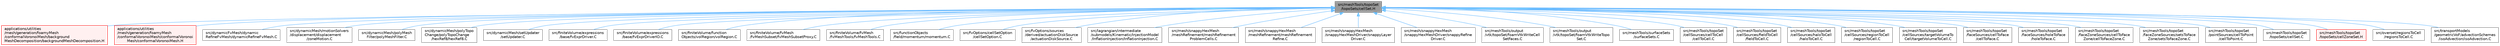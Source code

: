 digraph "src/meshTools/topoSet/topoSets/cellSet.H"
{
 // LATEX_PDF_SIZE
  bgcolor="transparent";
  edge [fontname=Helvetica,fontsize=10,labelfontname=Helvetica,labelfontsize=10];
  node [fontname=Helvetica,fontsize=10,shape=box,height=0.2,width=0.4];
  Node1 [id="Node000001",label="src/meshTools/topoSet\l/topoSets/cellSet.H",height=0.2,width=0.4,color="gray40", fillcolor="grey60", style="filled", fontcolor="black",tooltip=" "];
  Node1 -> Node2 [id="edge1_Node000001_Node000002",dir="back",color="steelblue1",style="solid",tooltip=" "];
  Node2 [id="Node000002",label="applications/utilities\l/mesh/generation/foamyMesh\l/conformalVoronoiMesh/background\lMeshDecomposition/backgroundMeshDecomposition.H",height=0.2,width=0.4,color="red", fillcolor="#FFF0F0", style="filled",URL="$backgroundMeshDecomposition_8H.html",tooltip=" "];
  Node1 -> Node7 [id="edge2_Node000001_Node000007",dir="back",color="steelblue1",style="solid",tooltip=" "];
  Node7 [id="Node000007",label="applications/utilities\l/mesh/generation/foamyMesh\l/conformalVoronoiMesh/conformalVoronoi\lMesh/conformalVoronoiMesh.H",height=0.2,width=0.4,color="red", fillcolor="#FFF0F0", style="filled",URL="$conformalVoronoiMesh_8H.html",tooltip=" "];
  Node1 -> Node23 [id="edge3_Node000001_Node000023",dir="back",color="steelblue1",style="solid",tooltip=" "];
  Node23 [id="Node000023",label="src/dynamicFvMesh/dynamic\lRefineFvMesh/dynamicRefineFvMesh.C",height=0.2,width=0.4,color="grey40", fillcolor="white", style="filled",URL="$dynamicRefineFvMesh_8C.html",tooltip=" "];
  Node1 -> Node24 [id="edge4_Node000001_Node000024",dir="back",color="steelblue1",style="solid",tooltip=" "];
  Node24 [id="Node000024",label="src/dynamicMesh/motionSolvers\l/displacement/displacement\l/zoneMotion.C",height=0.2,width=0.4,color="grey40", fillcolor="white", style="filled",URL="$zoneMotion_8C.html",tooltip=" "];
  Node1 -> Node25 [id="edge5_Node000001_Node000025",dir="back",color="steelblue1",style="solid",tooltip=" "];
  Node25 [id="Node000025",label="src/dynamicMesh/polyMesh\lFilter/polyMeshFilter.C",height=0.2,width=0.4,color="grey40", fillcolor="white", style="filled",URL="$polyMeshFilter_8C.html",tooltip=" "];
  Node1 -> Node26 [id="edge6_Node000001_Node000026",dir="back",color="steelblue1",style="solid",tooltip=" "];
  Node26 [id="Node000026",label="src/dynamicMesh/polyTopo\lChange/polyTopoChange\l/hexRef8/hexRef8.C",height=0.2,width=0.4,color="grey40", fillcolor="white", style="filled",URL="$hexRef8_8C.html",tooltip=" "];
  Node1 -> Node27 [id="edge7_Node000001_Node000027",dir="back",color="steelblue1",style="solid",tooltip=" "];
  Node27 [id="Node000027",label="src/dynamicMesh/setUpdater\l/setUpdater.C",height=0.2,width=0.4,color="grey40", fillcolor="white", style="filled",URL="$setUpdater_8C.html",tooltip=" "];
  Node1 -> Node28 [id="edge8_Node000001_Node000028",dir="back",color="steelblue1",style="solid",tooltip=" "];
  Node28 [id="Node000028",label="src/finiteVolume/expressions\l/base/fvExprDriver.C",height=0.2,width=0.4,color="grey40", fillcolor="white", style="filled",URL="$fvExprDriver_8C.html",tooltip=" "];
  Node1 -> Node29 [id="edge9_Node000001_Node000029",dir="back",color="steelblue1",style="solid",tooltip=" "];
  Node29 [id="Node000029",label="src/finiteVolume/expressions\l/base/fvExprDriverIO.C",height=0.2,width=0.4,color="grey40", fillcolor="white", style="filled",URL="$fvExprDriverIO_8C.html",tooltip=" "];
  Node1 -> Node30 [id="edge10_Node000001_Node000030",dir="back",color="steelblue1",style="solid",tooltip=" "];
  Node30 [id="Node000030",label="src/finiteVolume/function\lObjects/volRegion/volRegion.C",height=0.2,width=0.4,color="grey40", fillcolor="white", style="filled",URL="$volRegion_8C.html",tooltip=" "];
  Node1 -> Node31 [id="edge11_Node000001_Node000031",dir="back",color="steelblue1",style="solid",tooltip=" "];
  Node31 [id="Node000031",label="src/finiteVolume/fvMesh\l/fvMeshSubset/fvMeshSubsetProxy.C",height=0.2,width=0.4,color="grey40", fillcolor="white", style="filled",URL="$fvMeshSubsetProxy_8C.html",tooltip=" "];
  Node1 -> Node32 [id="edge12_Node000001_Node000032",dir="back",color="steelblue1",style="solid",tooltip=" "];
  Node32 [id="Node000032",label="src/finiteVolume/fvMesh\l/fvMeshTools/fvMeshTools.C",height=0.2,width=0.4,color="grey40", fillcolor="white", style="filled",URL="$fvMeshTools_8C.html",tooltip=" "];
  Node1 -> Node33 [id="edge13_Node000001_Node000033",dir="back",color="steelblue1",style="solid",tooltip=" "];
  Node33 [id="Node000033",label="src/functionObjects\l/field/momentum/momentum.C",height=0.2,width=0.4,color="grey40", fillcolor="white", style="filled",URL="$momentum_8C.html",tooltip=" "];
  Node1 -> Node34 [id="edge14_Node000001_Node000034",dir="back",color="steelblue1",style="solid",tooltip=" "];
  Node34 [id="Node000034",label="src/fvOptions/cellSetOption\l/cellSetOption.C",height=0.2,width=0.4,color="grey40", fillcolor="white", style="filled",URL="$cellSetOption_8C.html",tooltip=" "];
  Node1 -> Node35 [id="edge15_Node000001_Node000035",dir="back",color="steelblue1",style="solid",tooltip=" "];
  Node35 [id="Node000035",label="src/fvOptions/sources\l/derived/actuationDiskSource\l/actuationDiskSource.C",height=0.2,width=0.4,color="grey40", fillcolor="white", style="filled",URL="$actuationDiskSource_8C.html",tooltip=" "];
  Node1 -> Node36 [id="edge16_Node000001_Node000036",dir="back",color="steelblue1",style="solid",tooltip=" "];
  Node36 [id="Node000036",label="src/lagrangian/intermediate\l/submodels/Kinematic/InjectionModel\l/InflationInjection/InflationInjection.C",height=0.2,width=0.4,color="grey40", fillcolor="white", style="filled",URL="$InflationInjection_8C.html",tooltip=" "];
  Node1 -> Node37 [id="edge17_Node000001_Node000037",dir="back",color="steelblue1",style="solid",tooltip=" "];
  Node37 [id="Node000037",label="src/mesh/snappyHexMesh\l/meshRefinement/meshRefinement\lProblemCells.C",height=0.2,width=0.4,color="grey40", fillcolor="white", style="filled",URL="$meshRefinementProblemCells_8C.html",tooltip=" "];
  Node1 -> Node38 [id="edge18_Node000001_Node000038",dir="back",color="steelblue1",style="solid",tooltip=" "];
  Node38 [id="Node000038",label="src/mesh/snappyHexMesh\l/meshRefinement/meshRefinement\lRefine.C",height=0.2,width=0.4,color="grey40", fillcolor="white", style="filled",URL="$meshRefinementRefine_8C.html",tooltip=" "];
  Node1 -> Node39 [id="edge19_Node000001_Node000039",dir="back",color="steelblue1",style="solid",tooltip=" "];
  Node39 [id="Node000039",label="src/mesh/snappyHexMesh\l/snappyHexMeshDriver/snappyLayer\lDriver.C",height=0.2,width=0.4,color="grey40", fillcolor="white", style="filled",URL="$snappyLayerDriver_8C.html",tooltip="All to do with adding cell layers."];
  Node1 -> Node40 [id="edge20_Node000001_Node000040",dir="back",color="steelblue1",style="solid",tooltip=" "];
  Node40 [id="Node000040",label="src/mesh/snappyHexMesh\l/snappyHexMeshDriver/snappyRefine\lDriver.C",height=0.2,width=0.4,color="grey40", fillcolor="white", style="filled",URL="$snappyRefineDriver_8C.html",tooltip=" "];
  Node1 -> Node41 [id="edge21_Node000001_Node000041",dir="back",color="steelblue1",style="solid",tooltip=" "];
  Node41 [id="Node000041",label="src/meshTools/output\l/vtk/topoSet/foamVtkWriteCell\lSetFaces.C",height=0.2,width=0.4,color="grey40", fillcolor="white", style="filled",URL="$foamVtkWriteCellSetFaces_8C.html",tooltip=" "];
  Node1 -> Node42 [id="edge22_Node000001_Node000042",dir="back",color="steelblue1",style="solid",tooltip=" "];
  Node42 [id="Node000042",label="src/meshTools/output\l/vtk/topoSet/foamVtkWriteTopo\lSet.C",height=0.2,width=0.4,color="grey40", fillcolor="white", style="filled",URL="$foamVtkWriteTopoSet_8C.html",tooltip=" "];
  Node1 -> Node43 [id="edge23_Node000001_Node000043",dir="back",color="steelblue1",style="solid",tooltip=" "];
  Node43 [id="Node000043",label="src/meshTools/surfaceSets\l/surfaceSets.C",height=0.2,width=0.4,color="grey40", fillcolor="white", style="filled",URL="$surfaceSets_8C.html",tooltip=" "];
  Node1 -> Node44 [id="edge24_Node000001_Node000044",dir="back",color="steelblue1",style="solid",tooltip=" "];
  Node44 [id="Node000044",label="src/meshTools/topoSet\l/cellSources/cellToCell\l/cellToCell.C",height=0.2,width=0.4,color="grey40", fillcolor="white", style="filled",URL="$cellToCell_8C.html",tooltip=" "];
  Node1 -> Node45 [id="edge25_Node000001_Node000045",dir="back",color="steelblue1",style="solid",tooltip=" "];
  Node45 [id="Node000045",label="src/meshTools/topoSet\l/cellSources/fieldToCell\l/fieldToCell.C",height=0.2,width=0.4,color="grey40", fillcolor="white", style="filled",URL="$fieldToCell_8C.html",tooltip=" "];
  Node1 -> Node46 [id="edge26_Node000001_Node000046",dir="back",color="steelblue1",style="solid",tooltip=" "];
  Node46 [id="Node000046",label="src/meshTools/topoSet\l/cellSources/haloToCell\l/haloToCell.C",height=0.2,width=0.4,color="grey40", fillcolor="white", style="filled",URL="$haloToCell_8C.html",tooltip=" "];
  Node1 -> Node47 [id="edge27_Node000001_Node000047",dir="back",color="steelblue1",style="solid",tooltip=" "];
  Node47 [id="Node000047",label="src/meshTools/topoSet\l/cellSources/regionToCell\l/regionToCell.C",height=0.2,width=0.4,color="grey40", fillcolor="white", style="filled",URL="$regionToCell_8C.html",tooltip=" "];
  Node1 -> Node48 [id="edge28_Node000001_Node000048",dir="back",color="steelblue1",style="solid",tooltip=" "];
  Node48 [id="Node000048",label="src/meshTools/topoSet\l/cellSources/targetVolumeTo\lCell/targetVolumeToCell.C",height=0.2,width=0.4,color="grey40", fillcolor="white", style="filled",URL="$targetVolumeToCell_8C.html",tooltip=" "];
  Node1 -> Node49 [id="edge29_Node000001_Node000049",dir="back",color="steelblue1",style="solid",tooltip=" "];
  Node49 [id="Node000049",label="src/meshTools/topoSet\l/faceSources/cellToFace\l/cellToFace.C",height=0.2,width=0.4,color="grey40", fillcolor="white", style="filled",URL="$cellToFace_8C.html",tooltip=" "];
  Node1 -> Node50 [id="edge30_Node000001_Node000050",dir="back",color="steelblue1",style="solid",tooltip=" "];
  Node50 [id="Node000050",label="src/meshTools/topoSet\l/faceSources/holeToFace\l/holeToFace.C",height=0.2,width=0.4,color="grey40", fillcolor="white", style="filled",URL="$holeToFace_8C.html",tooltip=" "];
  Node1 -> Node51 [id="edge31_Node000001_Node000051",dir="back",color="steelblue1",style="solid",tooltip=" "];
  Node51 [id="Node000051",label="src/meshTools/topoSet\l/faceZoneSources/cellToFace\lZone/cellToFaceZone.C",height=0.2,width=0.4,color="grey40", fillcolor="white", style="filled",URL="$cellToFaceZone_8C.html",tooltip=" "];
  Node1 -> Node52 [id="edge32_Node000001_Node000052",dir="back",color="steelblue1",style="solid",tooltip=" "];
  Node52 [id="Node000052",label="src/meshTools/topoSet\l/faceZoneSources/setsToFace\lZone/setsToFaceZone.C",height=0.2,width=0.4,color="grey40", fillcolor="white", style="filled",URL="$setsToFaceZone_8C.html",tooltip=" "];
  Node1 -> Node53 [id="edge33_Node000001_Node000053",dir="back",color="steelblue1",style="solid",tooltip=" "];
  Node53 [id="Node000053",label="src/meshTools/topoSet\l/pointSources/cellToPoint\l/cellToPoint.C",height=0.2,width=0.4,color="grey40", fillcolor="white", style="filled",URL="$cellToPoint_8C.html",tooltip=" "];
  Node1 -> Node54 [id="edge34_Node000001_Node000054",dir="back",color="steelblue1",style="solid",tooltip=" "];
  Node54 [id="Node000054",label="src/meshTools/topoSet\l/topoSets/cellSet.C",height=0.2,width=0.4,color="grey40", fillcolor="white", style="filled",URL="$cellSet_8C.html",tooltip=" "];
  Node1 -> Node55 [id="edge35_Node000001_Node000055",dir="back",color="steelblue1",style="solid",tooltip=" "];
  Node55 [id="Node000055",label="src/meshTools/topoSet\l/topoSets/cellZoneSet.H",height=0.2,width=0.4,color="red", fillcolor="#FFF0F0", style="filled",URL="$cellZoneSet_8H.html",tooltip=" "];
  Node1 -> Node58 [id="edge36_Node000001_Node000058",dir="back",color="steelblue1",style="solid",tooltip=" "];
  Node58 [id="Node000058",label="src/overset/regionsToCell\l/regionsToCell.C",height=0.2,width=0.4,color="grey40", fillcolor="white", style="filled",URL="$regionsToCell_8C.html",tooltip=" "];
  Node1 -> Node59 [id="edge37_Node000001_Node000059",dir="back",color="steelblue1",style="solid",tooltip=" "];
  Node59 [id="Node000059",label="src/transportModels\l/geometricVoF/advectionSchemes\l/isoAdvection/isoAdvection.C",height=0.2,width=0.4,color="grey40", fillcolor="white", style="filled",URL="$isoAdvection_8C.html",tooltip=" "];
}
